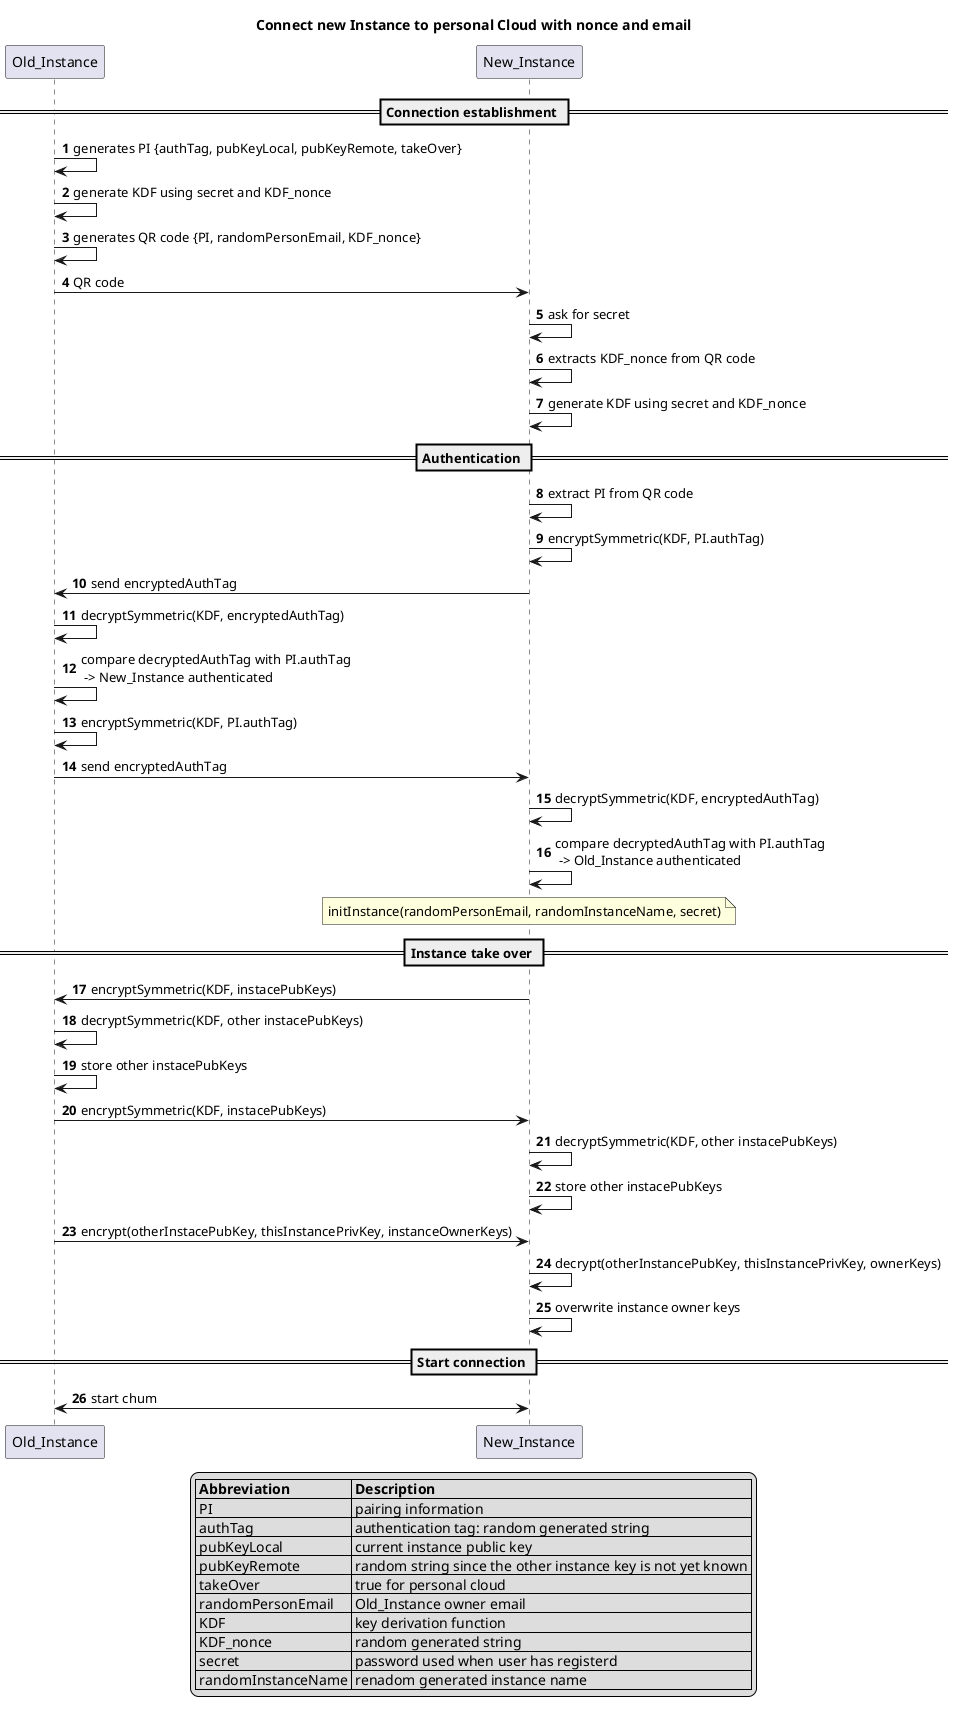 @startuml
autonumber
title Connect new Instance to personal Cloud with nonce and email

participant Old_Instance
participant New_Instance

legend
|= Abbreviation |= Description |
| PI | pairing information |
| authTag | authentication tag: random generated string |
| pubKeyLocal | current instance public key |
| pubKeyRemote | random string since the other instance key is not yet known |
| takeOver | true for personal cloud |
| randomPersonEmail | Old_Instance owner email |
| KDF | key derivation function |
| KDF_nonce | random generated string |
| secret | password used when user has registerd |
| randomInstanceName | renadom generated instance name |
endlegend

== Connection establishment ==
Old_Instance -> Old_Instance: generates PI {authTag, pubKeyLocal, pubKeyRemote, takeOver}
Old_Instance -> Old_Instance: generate KDF using secret and KDF_nonce
Old_Instance -> Old_Instance: generates QR code {PI, randomPersonEmail, KDF_nonce}
Old_Instance -> New_Instance: QR code

New_Instance -> New_Instance: ask for secret
New_Instance -> New_Instance: extracts KDF_nonce from QR code
New_Instance -> New_Instance: generate KDF using secret and KDF_nonce

== Authentication ==
New_Instance -> New_Instance: extract PI from QR code
New_Instance -> New_Instance: encryptSymmetric(KDF, PI.authTag)
New_Instance -> Old_Instance: send encryptedAuthTag
Old_Instance -> Old_Instance: decryptSymmetric(KDF, encryptedAuthTag)
Old_Instance -> Old_Instance: compare decryptedAuthTag with PI.authTag \n -> New_Instance authenticated
Old_Instance -> Old_Instance: encryptSymmetric(KDF, PI.authTag)
Old_Instance -> New_Instance: send encryptedAuthTag
New_Instance -> New_Instance: decryptSymmetric(KDF, encryptedAuthTag)
New_Instance -> New_Instance: compare decryptedAuthTag with PI.authTag \n -> Old_Instance authenticated
note over New_Instance
initInstance(randomPersonEmail, randomInstanceName, secret)
end note

== Instance take over ==
New_Instance -> Old_Instance: encryptSymmetric(KDF, instacePubKeys)
Old_Instance -> Old_Instance: decryptSymmetric(KDF, other instacePubKeys)
Old_Instance -> Old_Instance: store other instacePubKeys
Old_Instance -> New_Instance: encryptSymmetric(KDF, instacePubKeys)
New_Instance -> New_Instance: decryptSymmetric(KDF, other instacePubKeys)
New_Instance -> New_Instance: store other instacePubKeys
Old_Instance -> New_Instance: encrypt(otherInstacePubKey, thisInstancePrivKey, instanceOwnerKeys)
New_Instance -> New_Instance: decrypt(otherInstancePubKey, thisInstancePrivKey, ownerKeys)
New_Instance -> New_Instance: overwrite instance owner keys

== Start connection ==
Old_Instance <-> New_Instance: start chum
@enduml
